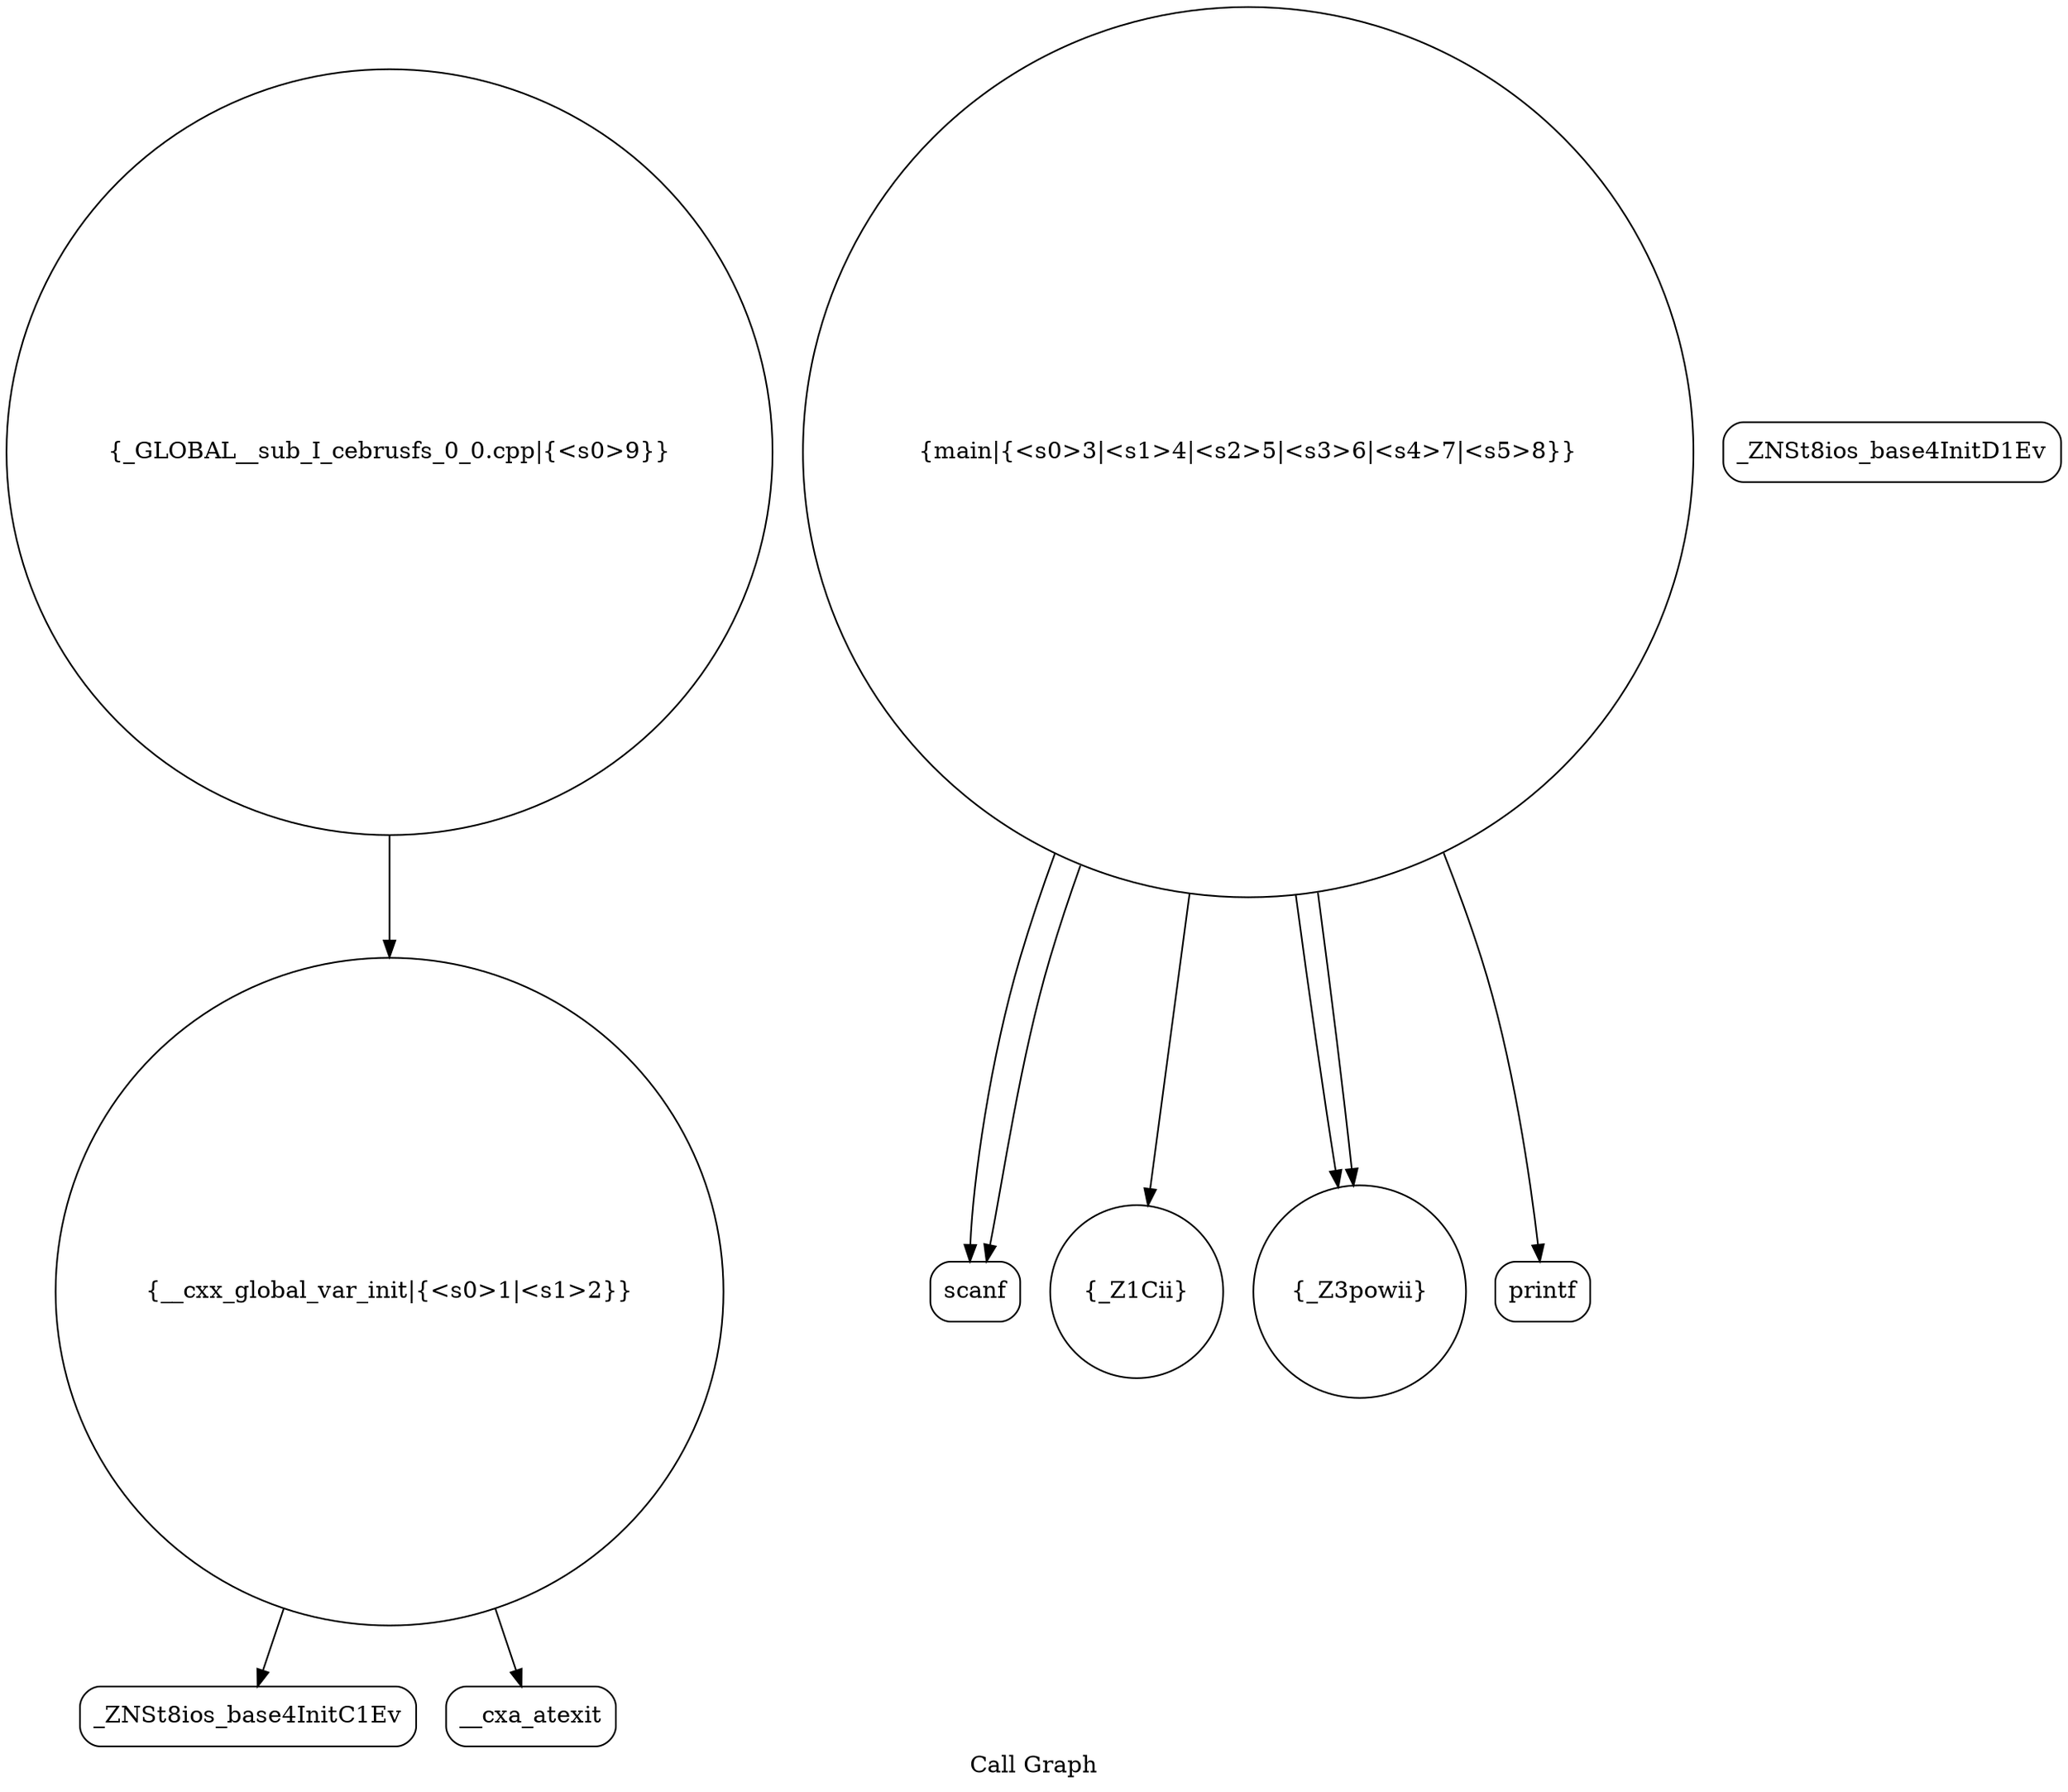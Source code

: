 digraph "Call Graph" {
	label="Call Graph";

	Node0x55de69c8d070 [shape=record,shape=circle,label="{__cxx_global_var_init|{<s0>1|<s1>2}}"];
	Node0x55de69c8d070:s0 -> Node0x55de69c8d500[color=black];
	Node0x55de69c8d070:s1 -> Node0x55de69c8d600[color=black];
	Node0x55de69c8d800 [shape=record,shape=Mrecord,label="{scanf}"];
	Node0x55de69c8d580 [shape=record,shape=Mrecord,label="{_ZNSt8ios_base4InitD1Ev}"];
	Node0x55de69c8d900 [shape=record,shape=circle,label="{_GLOBAL__sub_I_cebrusfs_0_0.cpp|{<s0>9}}"];
	Node0x55de69c8d900:s0 -> Node0x55de69c8d070[color=black];
	Node0x55de69c8d680 [shape=record,shape=circle,label="{_Z1Cii}"];
	Node0x55de69c8d780 [shape=record,shape=circle,label="{main|{<s0>3|<s1>4|<s2>5|<s3>6|<s4>7|<s5>8}}"];
	Node0x55de69c8d780:s0 -> Node0x55de69c8d800[color=black];
	Node0x55de69c8d780:s1 -> Node0x55de69c8d800[color=black];
	Node0x55de69c8d780:s2 -> Node0x55de69c8d700[color=black];
	Node0x55de69c8d780:s3 -> Node0x55de69c8d680[color=black];
	Node0x55de69c8d780:s4 -> Node0x55de69c8d700[color=black];
	Node0x55de69c8d780:s5 -> Node0x55de69c8d880[color=black];
	Node0x55de69c8d500 [shape=record,shape=Mrecord,label="{_ZNSt8ios_base4InitC1Ev}"];
	Node0x55de69c8d880 [shape=record,shape=Mrecord,label="{printf}"];
	Node0x55de69c8d600 [shape=record,shape=Mrecord,label="{__cxa_atexit}"];
	Node0x55de69c8d700 [shape=record,shape=circle,label="{_Z3powii}"];
}
